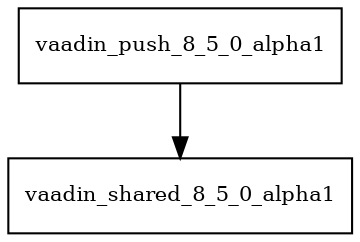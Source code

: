digraph vaadin_push_8_5_0_alpha1_dependencies {
  node [shape = box, fontsize=10.0];
  vaadin_push_8_5_0_alpha1 -> vaadin_shared_8_5_0_alpha1;
}
